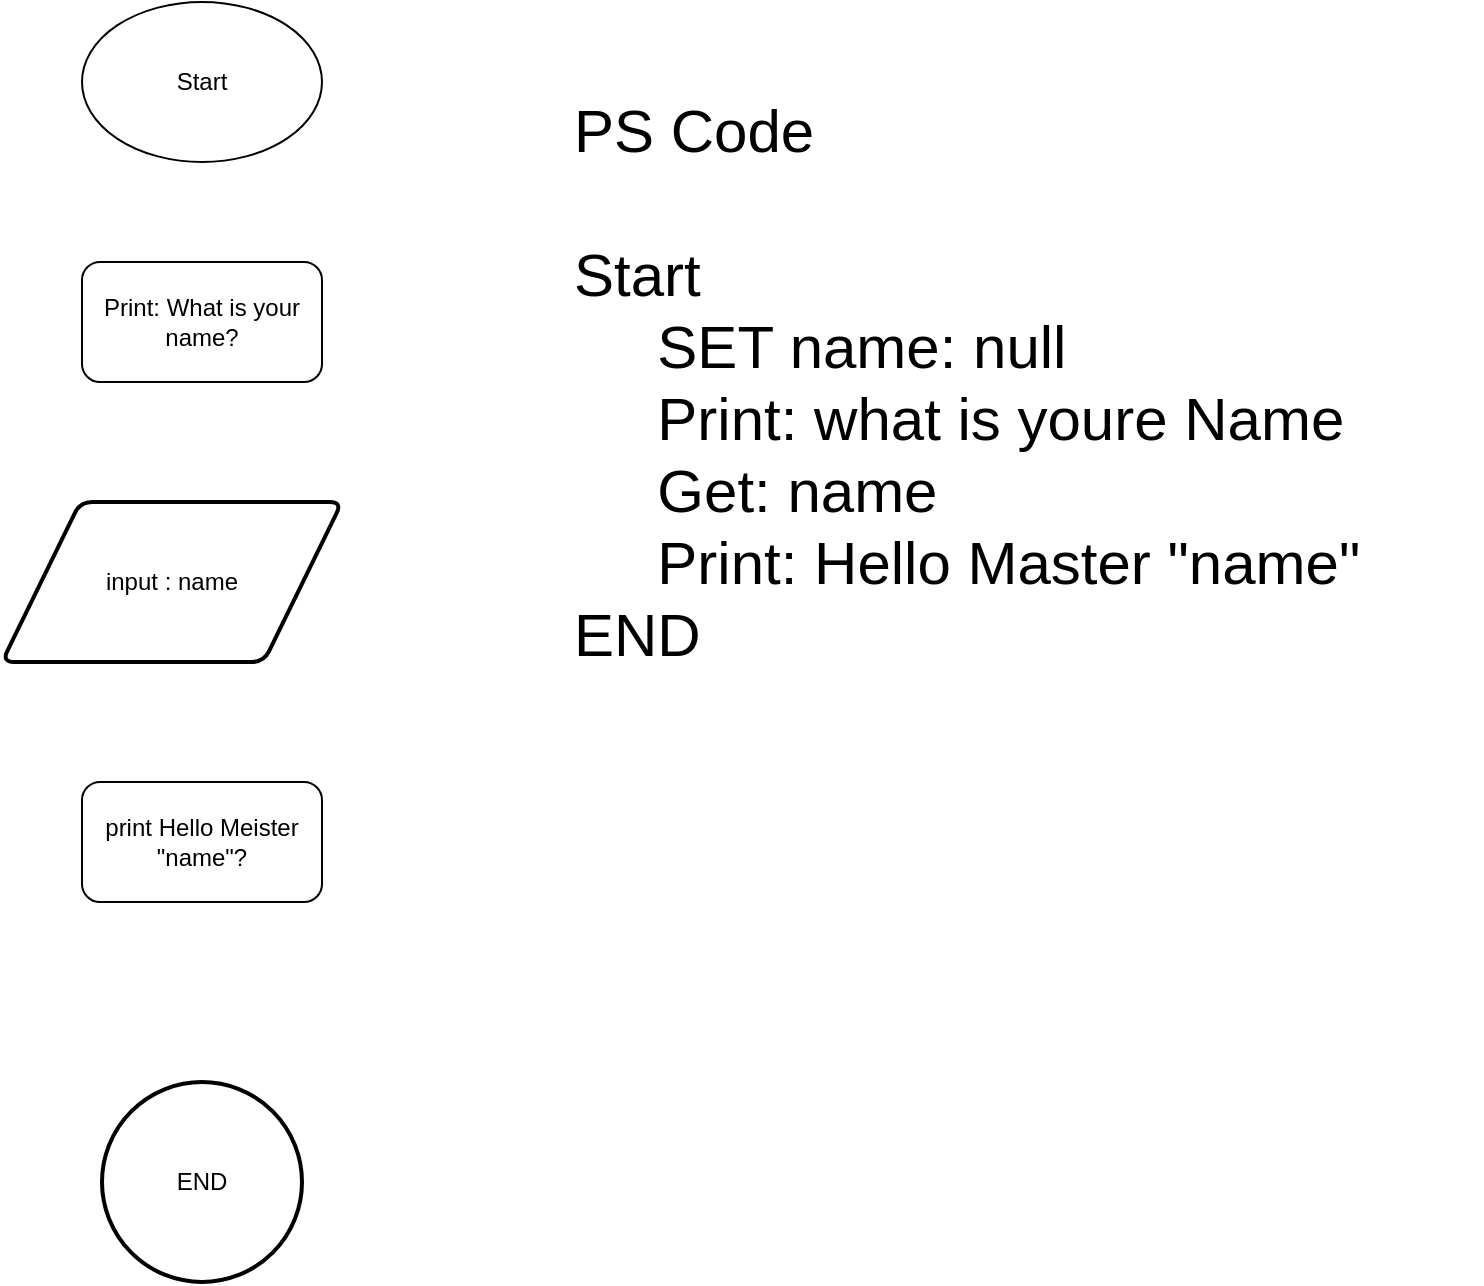 <mxfile version="28.1.2">
  <diagram name="Seite-1" id="Gxy0IsFxvecxvtJNS5qs">
    <mxGraphModel dx="1426" dy="841" grid="1" gridSize="10" guides="1" tooltips="1" connect="1" arrows="1" fold="1" page="1" pageScale="1" pageWidth="827" pageHeight="1169" math="0" shadow="0">
      <root>
        <mxCell id="0" />
        <mxCell id="1" parent="0" />
        <mxCell id="35cqtMzPpBdC4UF5zsa5-1" value="Start" style="ellipse;whiteSpace=wrap;html=1;" vertex="1" parent="1">
          <mxGeometry x="110" y="30" width="120" height="80" as="geometry" />
        </mxCell>
        <mxCell id="35cqtMzPpBdC4UF5zsa5-2" value="Print: What is your name?" style="rounded=1;whiteSpace=wrap;html=1;" vertex="1" parent="1">
          <mxGeometry x="110" y="160" width="120" height="60" as="geometry" />
        </mxCell>
        <mxCell id="35cqtMzPpBdC4UF5zsa5-3" value="input : name" style="shape=parallelogram;html=1;strokeWidth=2;perimeter=parallelogramPerimeter;whiteSpace=wrap;rounded=1;arcSize=12;size=0.23;" vertex="1" parent="1">
          <mxGeometry x="70" y="280" width="170" height="80" as="geometry" />
        </mxCell>
        <mxCell id="35cqtMzPpBdC4UF5zsa5-4" value="print Hello Meister &quot;name&quot;?" style="rounded=1;whiteSpace=wrap;html=1;" vertex="1" parent="1">
          <mxGeometry x="110" y="420" width="120" height="60" as="geometry" />
        </mxCell>
        <mxCell id="35cqtMzPpBdC4UF5zsa5-5" value="END" style="strokeWidth=2;html=1;shape=mxgraph.flowchart.start_2;whiteSpace=wrap;" vertex="1" parent="1">
          <mxGeometry x="120" y="570" width="100" height="100" as="geometry" />
        </mxCell>
        <mxCell id="35cqtMzPpBdC4UF5zsa5-7" value="&lt;font style=&quot;font-size: 30px;&quot;&gt;PS Code&lt;/font&gt;&lt;div&gt;&lt;span style=&quot;font-size: 30px;&quot;&gt;&lt;br&gt;&lt;/span&gt;&lt;/div&gt;&lt;div&gt;&lt;span style=&quot;font-size: 30px;&quot;&gt;Start&lt;/span&gt;&lt;/div&gt;&lt;div&gt;&lt;span style=&quot;font-size: 30px;&quot;&gt;&amp;nbsp; &amp;nbsp; &amp;nbsp;SET name: null&lt;/span&gt;&lt;/div&gt;&lt;div&gt;&lt;span style=&quot;font-size: 30px;&quot;&gt;&amp;nbsp; &amp;nbsp; &amp;nbsp;Print: what is youre Name&lt;/span&gt;&lt;/div&gt;&lt;div&gt;&lt;span style=&quot;font-size: 30px;&quot;&gt;&amp;nbsp; &amp;nbsp; &amp;nbsp;Get: name&lt;/span&gt;&lt;/div&gt;&lt;div&gt;&lt;span style=&quot;font-size: 30px;&quot;&gt;&amp;nbsp; &amp;nbsp; &amp;nbsp;Print: Hello Master &quot;name&quot;&lt;/span&gt;&lt;/div&gt;&lt;div&gt;&lt;span style=&quot;font-size: 30px;&quot;&gt;END&amp;nbsp;&lt;/span&gt;&lt;/div&gt;&lt;div&gt;&lt;span style=&quot;font-size: 30px;&quot;&gt;&lt;br&gt;&lt;/span&gt;&lt;div&gt;&lt;font style=&quot;font-size: 30px;&quot;&gt;&lt;br&gt;&lt;/font&gt;&lt;/div&gt;&lt;div&gt;&lt;br&gt;&lt;/div&gt;&lt;/div&gt;" style="text;html=1;align=left;verticalAlign=top;whiteSpace=wrap;rounded=0;" vertex="1" parent="1">
          <mxGeometry x="354" y="70" width="456" height="420" as="geometry" />
        </mxCell>
      </root>
    </mxGraphModel>
  </diagram>
</mxfile>
